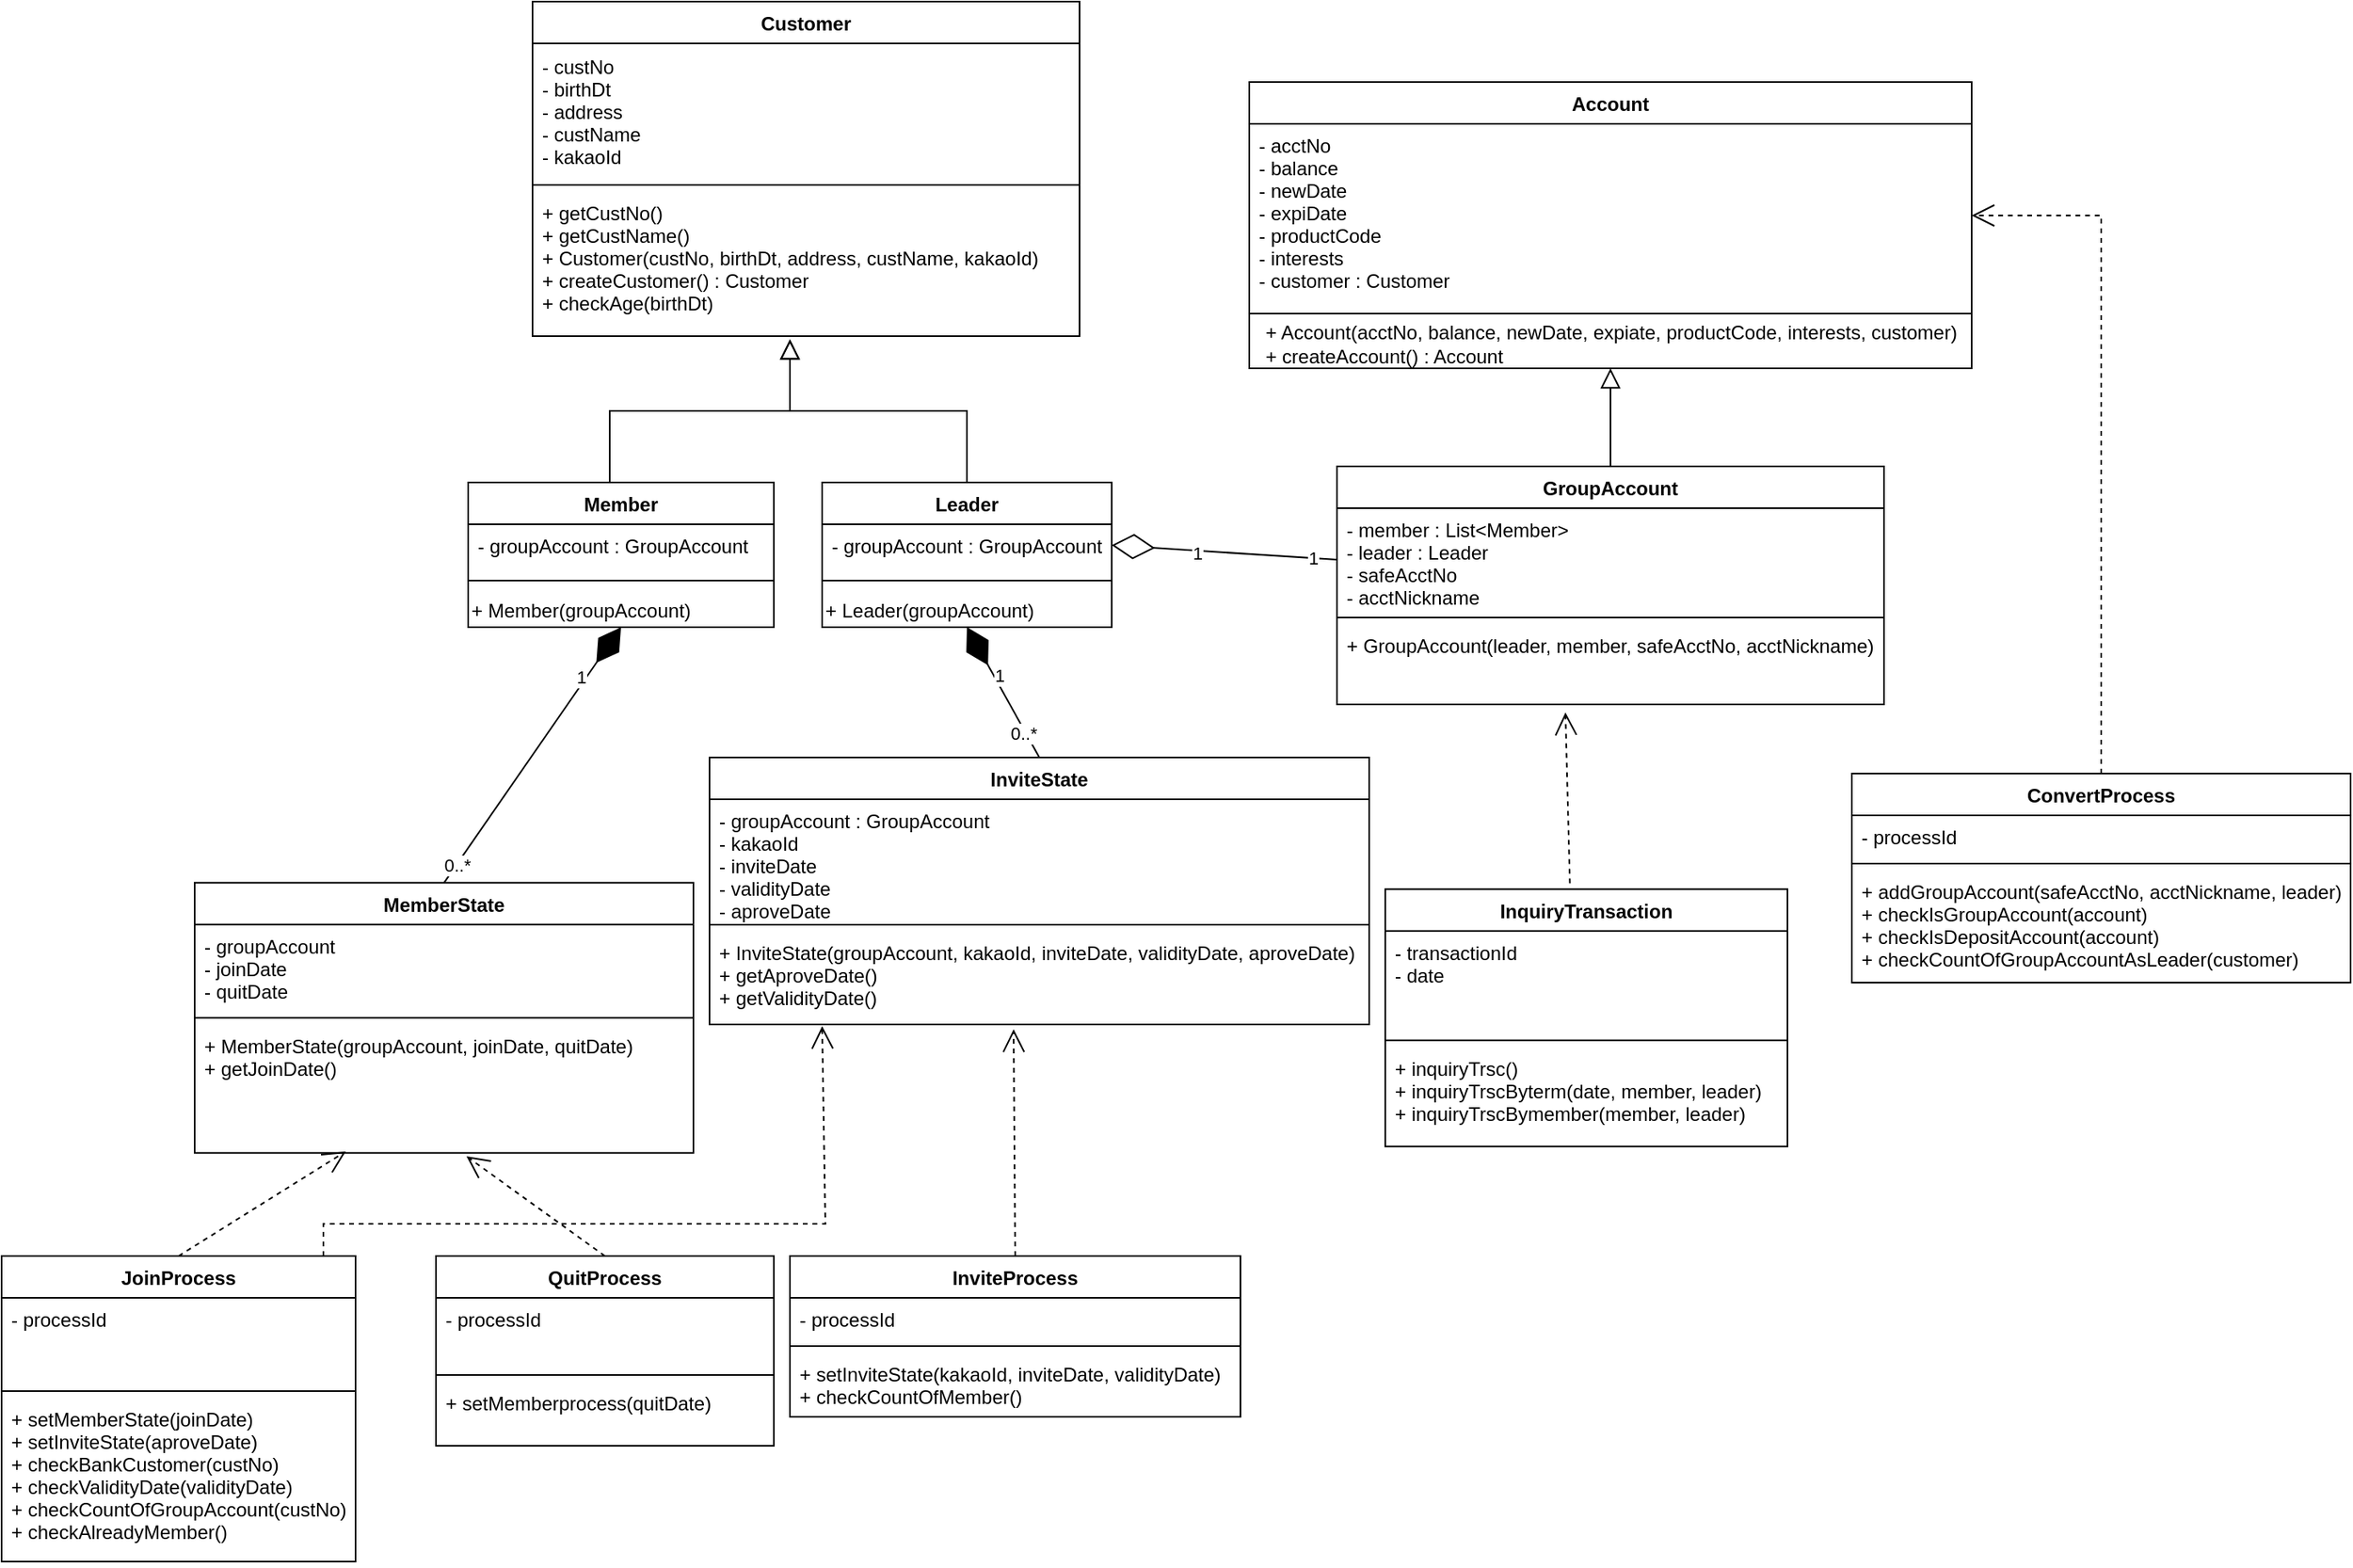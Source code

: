 <mxfile version="14.2.9" type="github">
  <diagram id="C5RBs43oDa-KdzZeNtuy" name="Page-1">
    <mxGraphModel dx="813" dy="583" grid="1" gridSize="10" guides="1" tooltips="1" connect="1" arrows="1" fold="1" page="1" pageScale="1" pageWidth="2339" pageHeight="3300" math="0" shadow="0">
      <root>
        <mxCell id="WIyWlLk6GJQsqaUBKTNV-0" />
        <mxCell id="WIyWlLk6GJQsqaUBKTNV-1" parent="WIyWlLk6GJQsqaUBKTNV-0" />
        <mxCell id="zkfFHV4jXpPFQw0GAbJ--0" value="Account" style="swimlane;fontStyle=1;align=center;verticalAlign=top;childLayout=stackLayout;horizontal=1;startSize=26;horizontalStack=0;resizeParent=1;resizeLast=0;collapsible=1;marginBottom=0;rounded=0;shadow=0;strokeWidth=1;" parent="WIyWlLk6GJQsqaUBKTNV-1" vertex="1">
          <mxGeometry x="995.49" y="320" width="449" height="178" as="geometry">
            <mxRectangle x="230" y="140" width="160" height="26" as="alternateBounds" />
          </mxGeometry>
        </mxCell>
        <mxCell id="zkfFHV4jXpPFQw0GAbJ--1" value="- acctNo&#xa;- balance&#xa;- newDate&#xa;- expiDate&#xa;- productCode&#xa;- interests&#xa;- customer : Customer" style="text;align=left;verticalAlign=top;spacingLeft=4;spacingRight=4;overflow=hidden;rotatable=0;points=[[0,0.5],[1,0.5]];portConstraint=eastwest;" parent="zkfFHV4jXpPFQw0GAbJ--0" vertex="1">
          <mxGeometry y="26" width="449" height="114" as="geometry" />
        </mxCell>
        <mxCell id="zkfFHV4jXpPFQw0GAbJ--4" value="" style="line;html=1;strokeWidth=1;align=left;verticalAlign=middle;spacingTop=-1;spacingLeft=3;spacingRight=3;rotatable=0;labelPosition=right;points=[];portConstraint=eastwest;" parent="zkfFHV4jXpPFQw0GAbJ--0" vertex="1">
          <mxGeometry y="140" width="449" height="8" as="geometry" />
        </mxCell>
        <mxCell id="k1Oyym3wBxfAnyIx73rP-167" value="&lt;div&gt;&lt;div&gt;&lt;div style=&quot;text-align: left&quot;&gt;+ Account(acctNo, balance, newDate, expiate, productCode, interests, customer)&lt;/div&gt;&lt;/div&gt;&lt;/div&gt;&lt;div style=&quot;text-align: left&quot;&gt;+ createAccount() : Account&lt;/div&gt;" style="text;html=1;align=center;verticalAlign=middle;resizable=0;points=[];autosize=1;" vertex="1" parent="zkfFHV4jXpPFQw0GAbJ--0">
          <mxGeometry y="148" width="449" height="30" as="geometry" />
        </mxCell>
        <mxCell id="zkfFHV4jXpPFQw0GAbJ--16" value="" style="endArrow=block;endSize=10;endFill=0;shadow=0;strokeWidth=1;rounded=0;edgeStyle=elbowEdgeStyle;elbow=vertical;exitX=0.5;exitY=0;exitDx=0;exitDy=0;" parent="WIyWlLk6GJQsqaUBKTNV-1" source="k1Oyym3wBxfAnyIx73rP-3" target="zkfFHV4jXpPFQw0GAbJ--0" edge="1">
          <mxGeometry width="160" relative="1" as="geometry">
            <mxPoint x="1165.99" y="559" as="sourcePoint" />
            <mxPoint x="1175.99" y="510" as="targetPoint" />
          </mxGeometry>
        </mxCell>
        <mxCell id="k1Oyym3wBxfAnyIx73rP-3" value="GroupAccount" style="swimlane;fontStyle=1;align=center;verticalAlign=top;childLayout=stackLayout;horizontal=1;startSize=26;horizontalStack=0;resizeParent=1;resizeParentMax=0;resizeLast=0;collapsible=1;marginBottom=0;" vertex="1" parent="WIyWlLk6GJQsqaUBKTNV-1">
          <mxGeometry x="1049.99" y="559" width="340" height="148" as="geometry" />
        </mxCell>
        <mxCell id="k1Oyym3wBxfAnyIx73rP-4" value="- member : List&lt;Member&gt;&#xa;- leader : Leader&#xa;- safeAcctNo&#xa;- acctNickname" style="text;strokeColor=none;fillColor=none;align=left;verticalAlign=top;spacingLeft=4;spacingRight=4;overflow=hidden;rotatable=0;points=[[0,0.5],[1,0.5]];portConstraint=eastwest;" vertex="1" parent="k1Oyym3wBxfAnyIx73rP-3">
          <mxGeometry y="26" width="340" height="64" as="geometry" />
        </mxCell>
        <mxCell id="k1Oyym3wBxfAnyIx73rP-5" value="" style="line;strokeWidth=1;fillColor=none;align=left;verticalAlign=middle;spacingTop=-1;spacingLeft=3;spacingRight=3;rotatable=0;labelPosition=right;points=[];portConstraint=eastwest;" vertex="1" parent="k1Oyym3wBxfAnyIx73rP-3">
          <mxGeometry y="90" width="340" height="8" as="geometry" />
        </mxCell>
        <mxCell id="k1Oyym3wBxfAnyIx73rP-6" value="+ GroupAccount(leader, member, safeAcctNo, acctNickname)" style="text;strokeColor=none;fillColor=none;align=left;verticalAlign=top;spacingLeft=4;spacingRight=4;overflow=hidden;rotatable=0;points=[[0,0.5],[1,0.5]];portConstraint=eastwest;" vertex="1" parent="k1Oyym3wBxfAnyIx73rP-3">
          <mxGeometry y="98" width="340" height="50" as="geometry" />
        </mxCell>
        <mxCell id="k1Oyym3wBxfAnyIx73rP-7" value="Customer" style="swimlane;fontStyle=1;align=center;verticalAlign=top;childLayout=stackLayout;horizontal=1;startSize=26;horizontalStack=0;resizeParent=1;resizeParentMax=0;resizeLast=0;collapsible=1;marginBottom=0;" vertex="1" parent="WIyWlLk6GJQsqaUBKTNV-1">
          <mxGeometry x="550" y="270" width="340" height="208" as="geometry" />
        </mxCell>
        <mxCell id="k1Oyym3wBxfAnyIx73rP-8" value="- custNo&#xa;- birthDt&#xa;- address&#xa;- custName&#xa;- kakaoId" style="text;strokeColor=none;fillColor=none;align=left;verticalAlign=top;spacingLeft=4;spacingRight=4;overflow=hidden;rotatable=0;points=[[0,0.5],[1,0.5]];portConstraint=eastwest;spacingTop=1;spacingBottom=1;" vertex="1" parent="k1Oyym3wBxfAnyIx73rP-7">
          <mxGeometry y="26" width="340" height="84" as="geometry" />
        </mxCell>
        <mxCell id="k1Oyym3wBxfAnyIx73rP-9" value="" style="line;strokeWidth=1;fillColor=none;align=left;verticalAlign=middle;spacingTop=-1;spacingLeft=3;spacingRight=3;rotatable=0;labelPosition=right;points=[];portConstraint=eastwest;" vertex="1" parent="k1Oyym3wBxfAnyIx73rP-7">
          <mxGeometry y="110" width="340" height="8" as="geometry" />
        </mxCell>
        <mxCell id="k1Oyym3wBxfAnyIx73rP-10" value="+ getCustNo()&#xa;+ getCustName()&#xa;+ Customer(custNo, birthDt, address, custName, kakaoId)&#xa;+ createCustomer() : Customer&#xa;+ checkAge(birthDt)" style="text;strokeColor=none;fillColor=none;align=left;verticalAlign=top;spacingLeft=4;spacingRight=4;overflow=hidden;rotatable=0;points=[[0,0.5],[1,0.5]];portConstraint=eastwest;" vertex="1" parent="k1Oyym3wBxfAnyIx73rP-7">
          <mxGeometry y="118" width="340" height="90" as="geometry" />
        </mxCell>
        <mxCell id="k1Oyym3wBxfAnyIx73rP-11" value="Member" style="swimlane;fontStyle=1;align=center;verticalAlign=top;childLayout=stackLayout;horizontal=1;startSize=26;horizontalStack=0;resizeParent=1;resizeParentMax=0;resizeLast=0;collapsible=1;marginBottom=0;" vertex="1" parent="WIyWlLk6GJQsqaUBKTNV-1">
          <mxGeometry x="510" y="569" width="190" height="90" as="geometry" />
        </mxCell>
        <mxCell id="k1Oyym3wBxfAnyIx73rP-12" value="- groupAccount : GroupAccount&#xa;" style="text;strokeColor=none;fillColor=none;align=left;verticalAlign=top;spacingLeft=4;spacingRight=4;overflow=hidden;rotatable=0;points=[[0,0.5],[1,0.5]];portConstraint=eastwest;" vertex="1" parent="k1Oyym3wBxfAnyIx73rP-11">
          <mxGeometry y="26" width="190" height="26" as="geometry" />
        </mxCell>
        <mxCell id="k1Oyym3wBxfAnyIx73rP-13" value="" style="line;strokeWidth=1;fillColor=none;align=left;verticalAlign=middle;spacingTop=-1;spacingLeft=3;spacingRight=3;rotatable=0;labelPosition=right;points=[];portConstraint=eastwest;" vertex="1" parent="k1Oyym3wBxfAnyIx73rP-11">
          <mxGeometry y="52" width="190" height="18" as="geometry" />
        </mxCell>
        <mxCell id="k1Oyym3wBxfAnyIx73rP-165" value="+ Member(groupAccount)" style="text;html=1;align=left;verticalAlign=middle;resizable=0;points=[];autosize=1;" vertex="1" parent="k1Oyym3wBxfAnyIx73rP-11">
          <mxGeometry y="70" width="190" height="20" as="geometry" />
        </mxCell>
        <mxCell id="k1Oyym3wBxfAnyIx73rP-18" value="Leader" style="swimlane;fontStyle=1;align=center;verticalAlign=top;childLayout=stackLayout;horizontal=1;startSize=26;horizontalStack=0;resizeParent=1;resizeParentMax=0;resizeLast=0;collapsible=1;marginBottom=0;" vertex="1" parent="WIyWlLk6GJQsqaUBKTNV-1">
          <mxGeometry x="730" y="569" width="180" height="90" as="geometry" />
        </mxCell>
        <mxCell id="k1Oyym3wBxfAnyIx73rP-19" value="- groupAccount : GroupAccount&#xa;" style="text;strokeColor=none;fillColor=none;align=left;verticalAlign=top;spacingLeft=4;spacingRight=4;overflow=hidden;rotatable=0;points=[[0,0.5],[1,0.5]];portConstraint=eastwest;" vertex="1" parent="k1Oyym3wBxfAnyIx73rP-18">
          <mxGeometry y="26" width="180" height="26" as="geometry" />
        </mxCell>
        <mxCell id="k1Oyym3wBxfAnyIx73rP-20" value="" style="line;strokeWidth=1;fillColor=none;align=left;verticalAlign=middle;spacingTop=-1;spacingLeft=3;spacingRight=3;rotatable=0;labelPosition=right;points=[];portConstraint=eastwest;" vertex="1" parent="k1Oyym3wBxfAnyIx73rP-18">
          <mxGeometry y="52" width="180" height="18" as="geometry" />
        </mxCell>
        <mxCell id="k1Oyym3wBxfAnyIx73rP-166" value="+ Leader(groupAccount)" style="text;html=1;align=left;verticalAlign=middle;resizable=0;points=[];autosize=1;" vertex="1" parent="k1Oyym3wBxfAnyIx73rP-18">
          <mxGeometry y="70" width="180" height="20" as="geometry" />
        </mxCell>
        <mxCell id="k1Oyym3wBxfAnyIx73rP-24" value="" style="endArrow=block;endSize=10;endFill=0;shadow=0;strokeWidth=1;rounded=0;edgeStyle=elbowEdgeStyle;elbow=vertical;exitX=0.463;exitY=0;exitDx=0;exitDy=0;exitPerimeter=0;" edge="1" parent="WIyWlLk6GJQsqaUBKTNV-1" source="k1Oyym3wBxfAnyIx73rP-11">
          <mxGeometry width="160" relative="1" as="geometry">
            <mxPoint x="709.5" y="547" as="sourcePoint" />
            <mxPoint x="710" y="480" as="targetPoint" />
          </mxGeometry>
        </mxCell>
        <mxCell id="k1Oyym3wBxfAnyIx73rP-25" value="" style="endArrow=block;endSize=10;endFill=0;shadow=0;strokeWidth=1;rounded=0;edgeStyle=elbowEdgeStyle;elbow=vertical;exitX=0.5;exitY=0;exitDx=0;exitDy=0;" edge="1" parent="WIyWlLk6GJQsqaUBKTNV-1" source="k1Oyym3wBxfAnyIx73rP-18">
          <mxGeometry width="160" relative="1" as="geometry">
            <mxPoint x="709.5" y="547" as="sourcePoint" />
            <mxPoint x="710" y="480" as="targetPoint" />
          </mxGeometry>
        </mxCell>
        <mxCell id="k1Oyym3wBxfAnyIx73rP-52" value="" style="endArrow=diamondThin;endFill=0;endSize=24;html=1;exitX=0;exitY=0.5;exitDx=0;exitDy=0;entryX=1;entryY=0.5;entryDx=0;entryDy=0;" edge="1" parent="WIyWlLk6GJQsqaUBKTNV-1" source="k1Oyym3wBxfAnyIx73rP-4" target="k1Oyym3wBxfAnyIx73rP-19">
          <mxGeometry width="160" relative="1" as="geometry">
            <mxPoint x="880" y="639" as="sourcePoint" />
            <mxPoint x="1040" y="639" as="targetPoint" />
          </mxGeometry>
        </mxCell>
        <mxCell id="k1Oyym3wBxfAnyIx73rP-53" value="1" style="edgeLabel;html=1;align=center;verticalAlign=middle;resizable=0;points=[];" vertex="1" connectable="0" parent="k1Oyym3wBxfAnyIx73rP-52">
          <mxGeometry x="-0.778" relative="1" as="geometry">
            <mxPoint as="offset" />
          </mxGeometry>
        </mxCell>
        <mxCell id="k1Oyym3wBxfAnyIx73rP-54" value="1" style="edgeLabel;html=1;align=center;verticalAlign=middle;resizable=0;points=[];" vertex="1" connectable="0" parent="k1Oyym3wBxfAnyIx73rP-52">
          <mxGeometry x="0.243" y="1" relative="1" as="geometry">
            <mxPoint as="offset" />
          </mxGeometry>
        </mxCell>
        <mxCell id="k1Oyym3wBxfAnyIx73rP-68" value="MemberState" style="swimlane;fontStyle=1;align=center;verticalAlign=top;childLayout=stackLayout;horizontal=1;startSize=26;horizontalStack=0;resizeParent=1;resizeParentMax=0;resizeLast=0;collapsible=1;marginBottom=0;" vertex="1" parent="WIyWlLk6GJQsqaUBKTNV-1">
          <mxGeometry x="340" y="817.93" width="310" height="168" as="geometry" />
        </mxCell>
        <mxCell id="k1Oyym3wBxfAnyIx73rP-69" value="- groupAccount&#xa;- joinDate&#xa;- quitDate" style="text;strokeColor=none;fillColor=none;align=left;verticalAlign=top;spacingLeft=4;spacingRight=4;overflow=hidden;rotatable=0;points=[[0,0.5],[1,0.5]];portConstraint=eastwest;" vertex="1" parent="k1Oyym3wBxfAnyIx73rP-68">
          <mxGeometry y="26" width="310" height="54" as="geometry" />
        </mxCell>
        <mxCell id="k1Oyym3wBxfAnyIx73rP-70" value="" style="line;strokeWidth=1;fillColor=none;align=left;verticalAlign=middle;spacingTop=-1;spacingLeft=3;spacingRight=3;rotatable=0;labelPosition=right;points=[];portConstraint=eastwest;" vertex="1" parent="k1Oyym3wBxfAnyIx73rP-68">
          <mxGeometry y="80" width="310" height="8" as="geometry" />
        </mxCell>
        <mxCell id="k1Oyym3wBxfAnyIx73rP-71" value="+ MemberState(groupAccount, joinDate, quitDate)&#xa;+ getJoinDate()" style="text;strokeColor=none;fillColor=none;align=left;verticalAlign=top;spacingLeft=4;spacingRight=4;overflow=hidden;rotatable=0;points=[[0,0.5],[1,0.5]];portConstraint=eastwest;" vertex="1" parent="k1Oyym3wBxfAnyIx73rP-68">
          <mxGeometry y="88" width="310" height="80" as="geometry" />
        </mxCell>
        <mxCell id="k1Oyym3wBxfAnyIx73rP-72" value="" style="endArrow=diamondThin;endFill=1;endSize=24;html=1;exitX=0.5;exitY=0;exitDx=0;exitDy=0;entryX=0.5;entryY=1;entryDx=0;entryDy=0;" edge="1" parent="WIyWlLk6GJQsqaUBKTNV-1" source="k1Oyym3wBxfAnyIx73rP-68" target="k1Oyym3wBxfAnyIx73rP-11">
          <mxGeometry width="160" relative="1" as="geometry">
            <mxPoint x="750" y="709" as="sourcePoint" />
            <mxPoint x="608.0" y="681" as="targetPoint" />
            <Array as="points" />
          </mxGeometry>
        </mxCell>
        <mxCell id="k1Oyym3wBxfAnyIx73rP-74" value="0..*" style="edgeLabel;html=1;align=center;verticalAlign=middle;resizable=0;points=[];" vertex="1" connectable="0" parent="k1Oyym3wBxfAnyIx73rP-72">
          <mxGeometry x="-0.864" relative="1" as="geometry">
            <mxPoint as="offset" />
          </mxGeometry>
        </mxCell>
        <mxCell id="k1Oyym3wBxfAnyIx73rP-79" value="1" style="edgeLabel;html=1;align=center;verticalAlign=middle;resizable=0;points=[];" vertex="1" connectable="0" parent="k1Oyym3wBxfAnyIx73rP-72">
          <mxGeometry x="0.304" y="-2" relative="1" as="geometry">
            <mxPoint x="11.65" y="-25.46" as="offset" />
          </mxGeometry>
        </mxCell>
        <mxCell id="k1Oyym3wBxfAnyIx73rP-80" value="JoinProcess" style="swimlane;fontStyle=1;align=center;verticalAlign=top;childLayout=stackLayout;horizontal=1;startSize=26;horizontalStack=0;resizeParent=1;resizeParentMax=0;resizeLast=0;collapsible=1;marginBottom=0;" vertex="1" parent="WIyWlLk6GJQsqaUBKTNV-1">
          <mxGeometry x="220" y="1050" width="220" height="190" as="geometry" />
        </mxCell>
        <mxCell id="k1Oyym3wBxfAnyIx73rP-81" value="- processId" style="text;strokeColor=none;fillColor=none;align=left;verticalAlign=top;spacingLeft=4;spacingRight=4;overflow=hidden;rotatable=0;points=[[0,0.5],[1,0.5]];portConstraint=eastwest;" vertex="1" parent="k1Oyym3wBxfAnyIx73rP-80">
          <mxGeometry y="26" width="220" height="54" as="geometry" />
        </mxCell>
        <mxCell id="k1Oyym3wBxfAnyIx73rP-82" value="" style="line;strokeWidth=1;fillColor=none;align=left;verticalAlign=middle;spacingTop=-1;spacingLeft=3;spacingRight=3;rotatable=0;labelPosition=right;points=[];portConstraint=eastwest;" vertex="1" parent="k1Oyym3wBxfAnyIx73rP-80">
          <mxGeometry y="80" width="220" height="8" as="geometry" />
        </mxCell>
        <mxCell id="k1Oyym3wBxfAnyIx73rP-83" value="+ setMemberState(joinDate)&#xa;+ setInviteState(aproveDate)&#xa;+ checkBankCustomer(custNo)&#xa;+ checkValidityDate(validityDate)&#xa;+ checkCountOfGroupAccount(custNo)&#xa;+ checkAlreadyMember()" style="text;strokeColor=none;fillColor=none;align=left;verticalAlign=top;spacingLeft=4;spacingRight=4;overflow=hidden;rotatable=0;points=[[0,0.5],[1,0.5]];portConstraint=eastwest;" vertex="1" parent="k1Oyym3wBxfAnyIx73rP-80">
          <mxGeometry y="88" width="220" height="102" as="geometry" />
        </mxCell>
        <mxCell id="k1Oyym3wBxfAnyIx73rP-88" value="QuitProcess" style="swimlane;fontStyle=1;align=center;verticalAlign=top;childLayout=stackLayout;horizontal=1;startSize=26;horizontalStack=0;resizeParent=1;resizeParentMax=0;resizeLast=0;collapsible=1;marginBottom=0;" vertex="1" parent="WIyWlLk6GJQsqaUBKTNV-1">
          <mxGeometry x="490" y="1050" width="210" height="118" as="geometry" />
        </mxCell>
        <mxCell id="k1Oyym3wBxfAnyIx73rP-89" value="- processId" style="text;strokeColor=none;fillColor=none;align=left;verticalAlign=top;spacingLeft=4;spacingRight=4;overflow=hidden;rotatable=0;points=[[0,0.5],[1,0.5]];portConstraint=eastwest;" vertex="1" parent="k1Oyym3wBxfAnyIx73rP-88">
          <mxGeometry y="26" width="210" height="44" as="geometry" />
        </mxCell>
        <mxCell id="k1Oyym3wBxfAnyIx73rP-90" value="" style="line;strokeWidth=1;fillColor=none;align=left;verticalAlign=middle;spacingTop=-1;spacingLeft=3;spacingRight=3;rotatable=0;labelPosition=right;points=[];portConstraint=eastwest;" vertex="1" parent="k1Oyym3wBxfAnyIx73rP-88">
          <mxGeometry y="70" width="210" height="8" as="geometry" />
        </mxCell>
        <mxCell id="k1Oyym3wBxfAnyIx73rP-91" value="+ setMemberprocess(quitDate)" style="text;strokeColor=none;fillColor=none;align=left;verticalAlign=top;spacingLeft=4;spacingRight=4;overflow=hidden;rotatable=0;points=[[0,0.5],[1,0.5]];portConstraint=eastwest;" vertex="1" parent="k1Oyym3wBxfAnyIx73rP-88">
          <mxGeometry y="78" width="210" height="40" as="geometry" />
        </mxCell>
        <mxCell id="k1Oyym3wBxfAnyIx73rP-96" value="" style="endArrow=open;endSize=12;dashed=1;html=1;entryX=0.303;entryY=0.988;entryDx=0;entryDy=0;entryPerimeter=0;exitX=0.5;exitY=0;exitDx=0;exitDy=0;" edge="1" parent="WIyWlLk6GJQsqaUBKTNV-1" source="k1Oyym3wBxfAnyIx73rP-80" target="k1Oyym3wBxfAnyIx73rP-71">
          <mxGeometry width="160" relative="1" as="geometry">
            <mxPoint x="600" y="885.93" as="sourcePoint" />
            <mxPoint x="760" y="885.93" as="targetPoint" />
          </mxGeometry>
        </mxCell>
        <mxCell id="k1Oyym3wBxfAnyIx73rP-97" value="" style="endArrow=open;endSize=12;dashed=1;html=1;exitX=0.5;exitY=0;exitDx=0;exitDy=0;entryX=0.545;entryY=1.026;entryDx=0;entryDy=0;entryPerimeter=0;" edge="1" parent="WIyWlLk6GJQsqaUBKTNV-1" source="k1Oyym3wBxfAnyIx73rP-88" target="k1Oyym3wBxfAnyIx73rP-71">
          <mxGeometry width="160" relative="1" as="geometry">
            <mxPoint x="415" y="1039.93" as="sourcePoint" />
            <mxPoint x="443.93" y="994.97" as="targetPoint" />
          </mxGeometry>
        </mxCell>
        <mxCell id="k1Oyym3wBxfAnyIx73rP-105" value="InquiryTransaction" style="swimlane;fontStyle=1;align=center;verticalAlign=top;childLayout=stackLayout;horizontal=1;startSize=26;horizontalStack=0;resizeParent=1;resizeParentMax=0;resizeLast=0;collapsible=1;marginBottom=0;" vertex="1" parent="WIyWlLk6GJQsqaUBKTNV-1">
          <mxGeometry x="1080" y="821.93" width="250" height="160" as="geometry" />
        </mxCell>
        <mxCell id="k1Oyym3wBxfAnyIx73rP-106" value="- transactionId&#xa;- date" style="text;strokeColor=none;fillColor=none;align=left;verticalAlign=top;spacingLeft=4;spacingRight=4;overflow=hidden;rotatable=0;points=[[0,0.5],[1,0.5]];portConstraint=eastwest;" vertex="1" parent="k1Oyym3wBxfAnyIx73rP-105">
          <mxGeometry y="26" width="250" height="64" as="geometry" />
        </mxCell>
        <mxCell id="k1Oyym3wBxfAnyIx73rP-107" value="" style="line;strokeWidth=1;fillColor=none;align=left;verticalAlign=middle;spacingTop=-1;spacingLeft=3;spacingRight=3;rotatable=0;labelPosition=right;points=[];portConstraint=eastwest;" vertex="1" parent="k1Oyym3wBxfAnyIx73rP-105">
          <mxGeometry y="90" width="250" height="8" as="geometry" />
        </mxCell>
        <mxCell id="k1Oyym3wBxfAnyIx73rP-108" value="+ inquiryTrsc()&#xa;+ inquiryTrscByterm(date, member, leader)&#xa;+ inquiryTrscBymember(member, leader)" style="text;strokeColor=none;fillColor=none;align=left;verticalAlign=top;spacingLeft=4;spacingRight=4;overflow=hidden;rotatable=0;points=[[0,0.5],[1,0.5]];portConstraint=eastwest;" vertex="1" parent="k1Oyym3wBxfAnyIx73rP-105">
          <mxGeometry y="98" width="250" height="62" as="geometry" />
        </mxCell>
        <mxCell id="k1Oyym3wBxfAnyIx73rP-127" value="InviteState" style="swimlane;fontStyle=1;align=center;verticalAlign=top;childLayout=stackLayout;horizontal=1;startSize=26;horizontalStack=0;resizeParent=1;resizeParentMax=0;resizeLast=0;collapsible=1;marginBottom=0;" vertex="1" parent="WIyWlLk6GJQsqaUBKTNV-1">
          <mxGeometry x="660" y="740" width="410" height="166" as="geometry" />
        </mxCell>
        <mxCell id="k1Oyym3wBxfAnyIx73rP-128" value="- groupAccount : GroupAccount&#xa;- kakaoId&#xa;- inviteDate&#xa;- validityDate&#xa;- aproveDate" style="text;strokeColor=none;fillColor=none;align=left;verticalAlign=top;spacingLeft=4;spacingRight=4;overflow=hidden;rotatable=0;points=[[0,0.5],[1,0.5]];portConstraint=eastwest;" vertex="1" parent="k1Oyym3wBxfAnyIx73rP-127">
          <mxGeometry y="26" width="410" height="74" as="geometry" />
        </mxCell>
        <mxCell id="k1Oyym3wBxfAnyIx73rP-129" value="" style="line;strokeWidth=1;fillColor=none;align=left;verticalAlign=middle;spacingTop=-1;spacingLeft=3;spacingRight=3;rotatable=0;labelPosition=right;points=[];portConstraint=eastwest;" vertex="1" parent="k1Oyym3wBxfAnyIx73rP-127">
          <mxGeometry y="100" width="410" height="8" as="geometry" />
        </mxCell>
        <mxCell id="k1Oyym3wBxfAnyIx73rP-130" value="+ InviteState(groupAccount, kakaoId, inviteDate, validityDate, aproveDate)&#xa;+ getAproveDate()&#xa;+ getValidityDate()" style="text;strokeColor=none;fillColor=none;align=left;verticalAlign=top;spacingLeft=4;spacingRight=4;overflow=hidden;rotatable=0;points=[[0,0.5],[1,0.5]];portConstraint=eastwest;" vertex="1" parent="k1Oyym3wBxfAnyIx73rP-127">
          <mxGeometry y="108" width="410" height="58" as="geometry" />
        </mxCell>
        <mxCell id="k1Oyym3wBxfAnyIx73rP-131" value="" style="endArrow=diamondThin;endFill=1;endSize=24;html=1;entryX=0.5;entryY=1;entryDx=0;entryDy=0;exitX=0.5;exitY=0;exitDx=0;exitDy=0;" edge="1" parent="WIyWlLk6GJQsqaUBKTNV-1" source="k1Oyym3wBxfAnyIx73rP-127" target="k1Oyym3wBxfAnyIx73rP-18">
          <mxGeometry width="160" relative="1" as="geometry">
            <mxPoint x="660" y="830" as="sourcePoint" />
            <mxPoint x="818" y="680" as="targetPoint" />
          </mxGeometry>
        </mxCell>
        <mxCell id="k1Oyym3wBxfAnyIx73rP-163" value="1" style="edgeLabel;html=1;align=center;verticalAlign=middle;resizable=0;points=[];" vertex="1" connectable="0" parent="k1Oyym3wBxfAnyIx73rP-131">
          <mxGeometry x="0.233" y="-2" relative="1" as="geometry">
            <mxPoint x="1" as="offset" />
          </mxGeometry>
        </mxCell>
        <mxCell id="k1Oyym3wBxfAnyIx73rP-164" value="0..*" style="edgeLabel;html=1;align=center;verticalAlign=middle;resizable=0;points=[];" vertex="1" connectable="0" parent="k1Oyym3wBxfAnyIx73rP-131">
          <mxGeometry x="-0.602" y="1" relative="1" as="geometry">
            <mxPoint as="offset" />
          </mxGeometry>
        </mxCell>
        <mxCell id="k1Oyym3wBxfAnyIx73rP-132" value="InviteProcess" style="swimlane;fontStyle=1;align=center;verticalAlign=top;childLayout=stackLayout;horizontal=1;startSize=26;horizontalStack=0;resizeParent=1;resizeParentMax=0;resizeLast=0;collapsible=1;marginBottom=0;" vertex="1" parent="WIyWlLk6GJQsqaUBKTNV-1">
          <mxGeometry x="710" y="1050" width="280" height="100" as="geometry" />
        </mxCell>
        <mxCell id="k1Oyym3wBxfAnyIx73rP-133" value="- processId" style="text;strokeColor=none;fillColor=none;align=left;verticalAlign=top;spacingLeft=4;spacingRight=4;overflow=hidden;rotatable=0;points=[[0,0.5],[1,0.5]];portConstraint=eastwest;" vertex="1" parent="k1Oyym3wBxfAnyIx73rP-132">
          <mxGeometry y="26" width="280" height="26" as="geometry" />
        </mxCell>
        <mxCell id="k1Oyym3wBxfAnyIx73rP-134" value="" style="line;strokeWidth=1;fillColor=none;align=left;verticalAlign=middle;spacingTop=-1;spacingLeft=3;spacingRight=3;rotatable=0;labelPosition=right;points=[];portConstraint=eastwest;" vertex="1" parent="k1Oyym3wBxfAnyIx73rP-132">
          <mxGeometry y="52" width="280" height="8" as="geometry" />
        </mxCell>
        <mxCell id="k1Oyym3wBxfAnyIx73rP-135" value="+ setInviteState(kakaoId, inviteDate, validityDate)&#xa;+ checkCountOfMember()" style="text;strokeColor=none;fillColor=none;align=left;verticalAlign=top;spacingLeft=4;spacingRight=4;overflow=hidden;rotatable=0;points=[[0,0.5],[1,0.5]];portConstraint=eastwest;" vertex="1" parent="k1Oyym3wBxfAnyIx73rP-132">
          <mxGeometry y="60" width="280" height="40" as="geometry" />
        </mxCell>
        <mxCell id="k1Oyym3wBxfAnyIx73rP-136" value="" style="endArrow=open;endSize=12;dashed=1;html=1;exitX=0.5;exitY=0;exitDx=0;exitDy=0;rounded=0;" edge="1" parent="WIyWlLk6GJQsqaUBKTNV-1">
          <mxGeometry width="160" relative="1" as="geometry">
            <mxPoint x="420" y="1050" as="sourcePoint" />
            <mxPoint x="730" y="907" as="targetPoint" />
            <Array as="points">
              <mxPoint x="420" y="1030" />
              <mxPoint x="732" y="1030" />
            </Array>
          </mxGeometry>
        </mxCell>
        <mxCell id="k1Oyym3wBxfAnyIx73rP-139" value="" style="endArrow=open;endSize=12;dashed=1;html=1;exitX=0.5;exitY=0;exitDx=0;exitDy=0;entryX=0.461;entryY=1.052;entryDx=0;entryDy=0;entryPerimeter=0;" edge="1" parent="WIyWlLk6GJQsqaUBKTNV-1" source="k1Oyym3wBxfAnyIx73rP-132" target="k1Oyym3wBxfAnyIx73rP-130">
          <mxGeometry width="160" relative="1" as="geometry">
            <mxPoint x="530" y="1040" as="sourcePoint" />
            <mxPoint x="690" y="1040" as="targetPoint" />
          </mxGeometry>
        </mxCell>
        <mxCell id="k1Oyym3wBxfAnyIx73rP-141" value="ConvertProcess" style="swimlane;fontStyle=1;align=center;verticalAlign=top;childLayout=stackLayout;horizontal=1;startSize=26;horizontalStack=0;resizeParent=1;resizeParentMax=0;resizeLast=0;collapsible=1;marginBottom=0;" vertex="1" parent="WIyWlLk6GJQsqaUBKTNV-1">
          <mxGeometry x="1370" y="750" width="310" height="130" as="geometry" />
        </mxCell>
        <mxCell id="k1Oyym3wBxfAnyIx73rP-142" value="- processId" style="text;strokeColor=none;fillColor=none;align=left;verticalAlign=top;spacingLeft=4;spacingRight=4;overflow=hidden;rotatable=0;points=[[0,0.5],[1,0.5]];portConstraint=eastwest;" vertex="1" parent="k1Oyym3wBxfAnyIx73rP-141">
          <mxGeometry y="26" width="310" height="26" as="geometry" />
        </mxCell>
        <mxCell id="k1Oyym3wBxfAnyIx73rP-143" value="" style="line;strokeWidth=1;fillColor=none;align=left;verticalAlign=middle;spacingTop=-1;spacingLeft=3;spacingRight=3;rotatable=0;labelPosition=right;points=[];portConstraint=eastwest;" vertex="1" parent="k1Oyym3wBxfAnyIx73rP-141">
          <mxGeometry y="52" width="310" height="8" as="geometry" />
        </mxCell>
        <mxCell id="k1Oyym3wBxfAnyIx73rP-144" value="+ addGroupAccount(safeAcctNo, acctNickname, leader)&#xa;+ checkIsGroupAccount(account)&#xa;+ checkIsDepositAccount(account)&#xa;+ checkCountOfGroupAccountAsLeader(customer)" style="text;strokeColor=none;fillColor=none;align=left;verticalAlign=top;spacingLeft=4;spacingRight=4;overflow=hidden;rotatable=0;points=[[0,0.5],[1,0.5]];portConstraint=eastwest;" vertex="1" parent="k1Oyym3wBxfAnyIx73rP-141">
          <mxGeometry y="60" width="310" height="70" as="geometry" />
        </mxCell>
        <mxCell id="k1Oyym3wBxfAnyIx73rP-152" value="" style="endArrow=open;endSize=12;dashed=1;html=1;exitX=0.5;exitY=0;exitDx=0;exitDy=0;entryX=1;entryY=0.5;entryDx=0;entryDy=0;rounded=0;" edge="1" parent="WIyWlLk6GJQsqaUBKTNV-1" source="k1Oyym3wBxfAnyIx73rP-141" target="zkfFHV4jXpPFQw0GAbJ--1">
          <mxGeometry width="160" relative="1" as="geometry">
            <mxPoint x="1350" y="680" as="sourcePoint" />
            <mxPoint x="1510" y="680" as="targetPoint" />
            <Array as="points">
              <mxPoint x="1525" y="403" />
            </Array>
          </mxGeometry>
        </mxCell>
        <mxCell id="k1Oyym3wBxfAnyIx73rP-162" value="" style="endArrow=open;endSize=12;dashed=1;html=1;exitX=0.459;exitY=-0.023;exitDx=0;exitDy=0;exitPerimeter=0;" edge="1" parent="WIyWlLk6GJQsqaUBKTNV-1" source="k1Oyym3wBxfAnyIx73rP-105">
          <mxGeometry width="160" relative="1" as="geometry">
            <mxPoint x="900" y="730" as="sourcePoint" />
            <mxPoint x="1192" y="712" as="targetPoint" />
          </mxGeometry>
        </mxCell>
      </root>
    </mxGraphModel>
  </diagram>
</mxfile>
